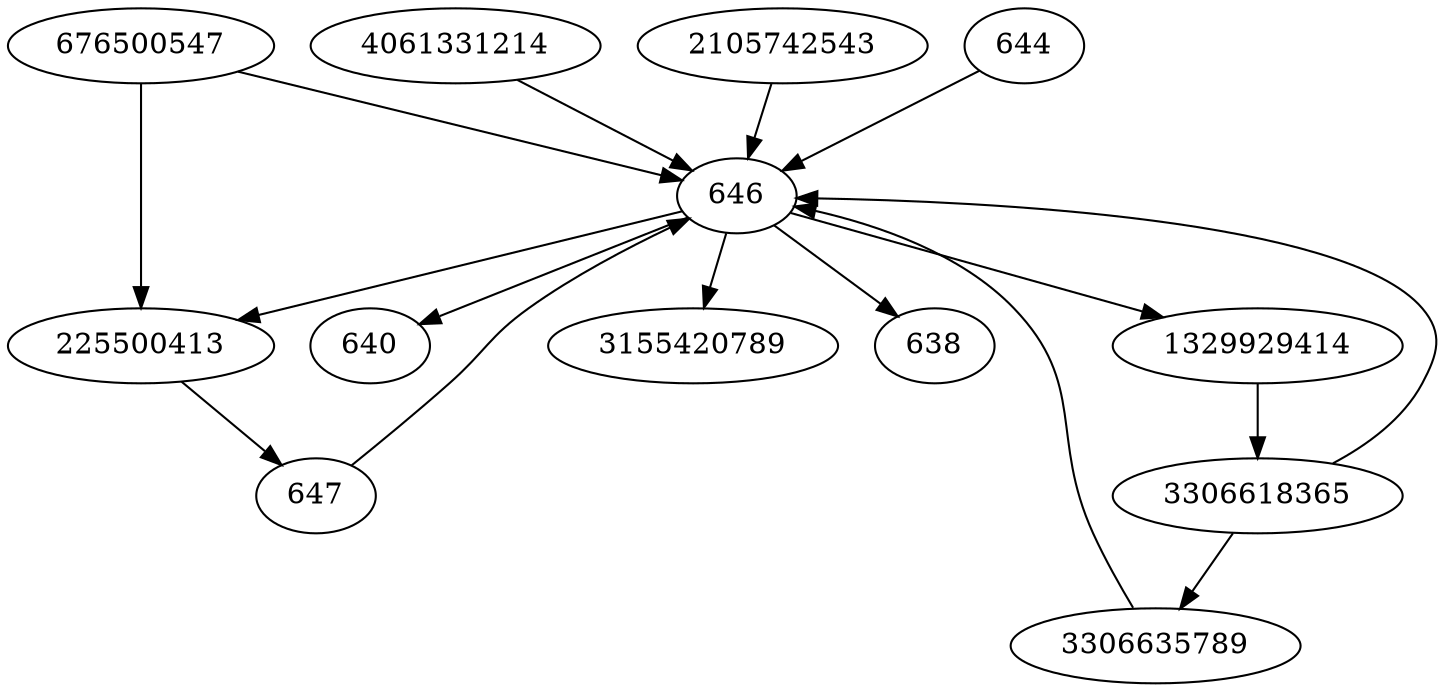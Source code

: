strict digraph  {
640;
3306618365;
676500547;
644;
1329929414;
647;
646;
3306635789;
4061331214;
2105742543;
3155420789;
225500413;
638;
3306618365 -> 3306635789;
3306618365 -> 646;
676500547 -> 646;
676500547 -> 225500413;
644 -> 646;
1329929414 -> 3306618365;
647 -> 646;
646 -> 640;
646 -> 225500413;
646 -> 638;
646 -> 3155420789;
646 -> 1329929414;
3306635789 -> 646;
4061331214 -> 646;
2105742543 -> 646;
225500413 -> 647;
}
